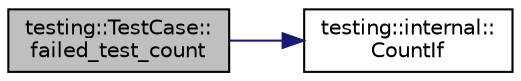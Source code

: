 digraph "testing::TestCase::failed_test_count"
{
  edge [fontname="Helvetica",fontsize="10",labelfontname="Helvetica",labelfontsize="10"];
  node [fontname="Helvetica",fontsize="10",shape=record];
  rankdir="LR";
  Node53 [label="testing::TestCase::\lfailed_test_count",height=0.2,width=0.4,color="black", fillcolor="grey75", style="filled", fontcolor="black"];
  Node53 -> Node54 [color="midnightblue",fontsize="10",style="solid",fontname="Helvetica"];
  Node54 [label="testing::internal::\lCountIf",height=0.2,width=0.4,color="black", fillcolor="white", style="filled",URL="$d0/da7/namespacetesting_1_1internal.html#a1e77a774d910346eff11a86d8df783a5"];
}

